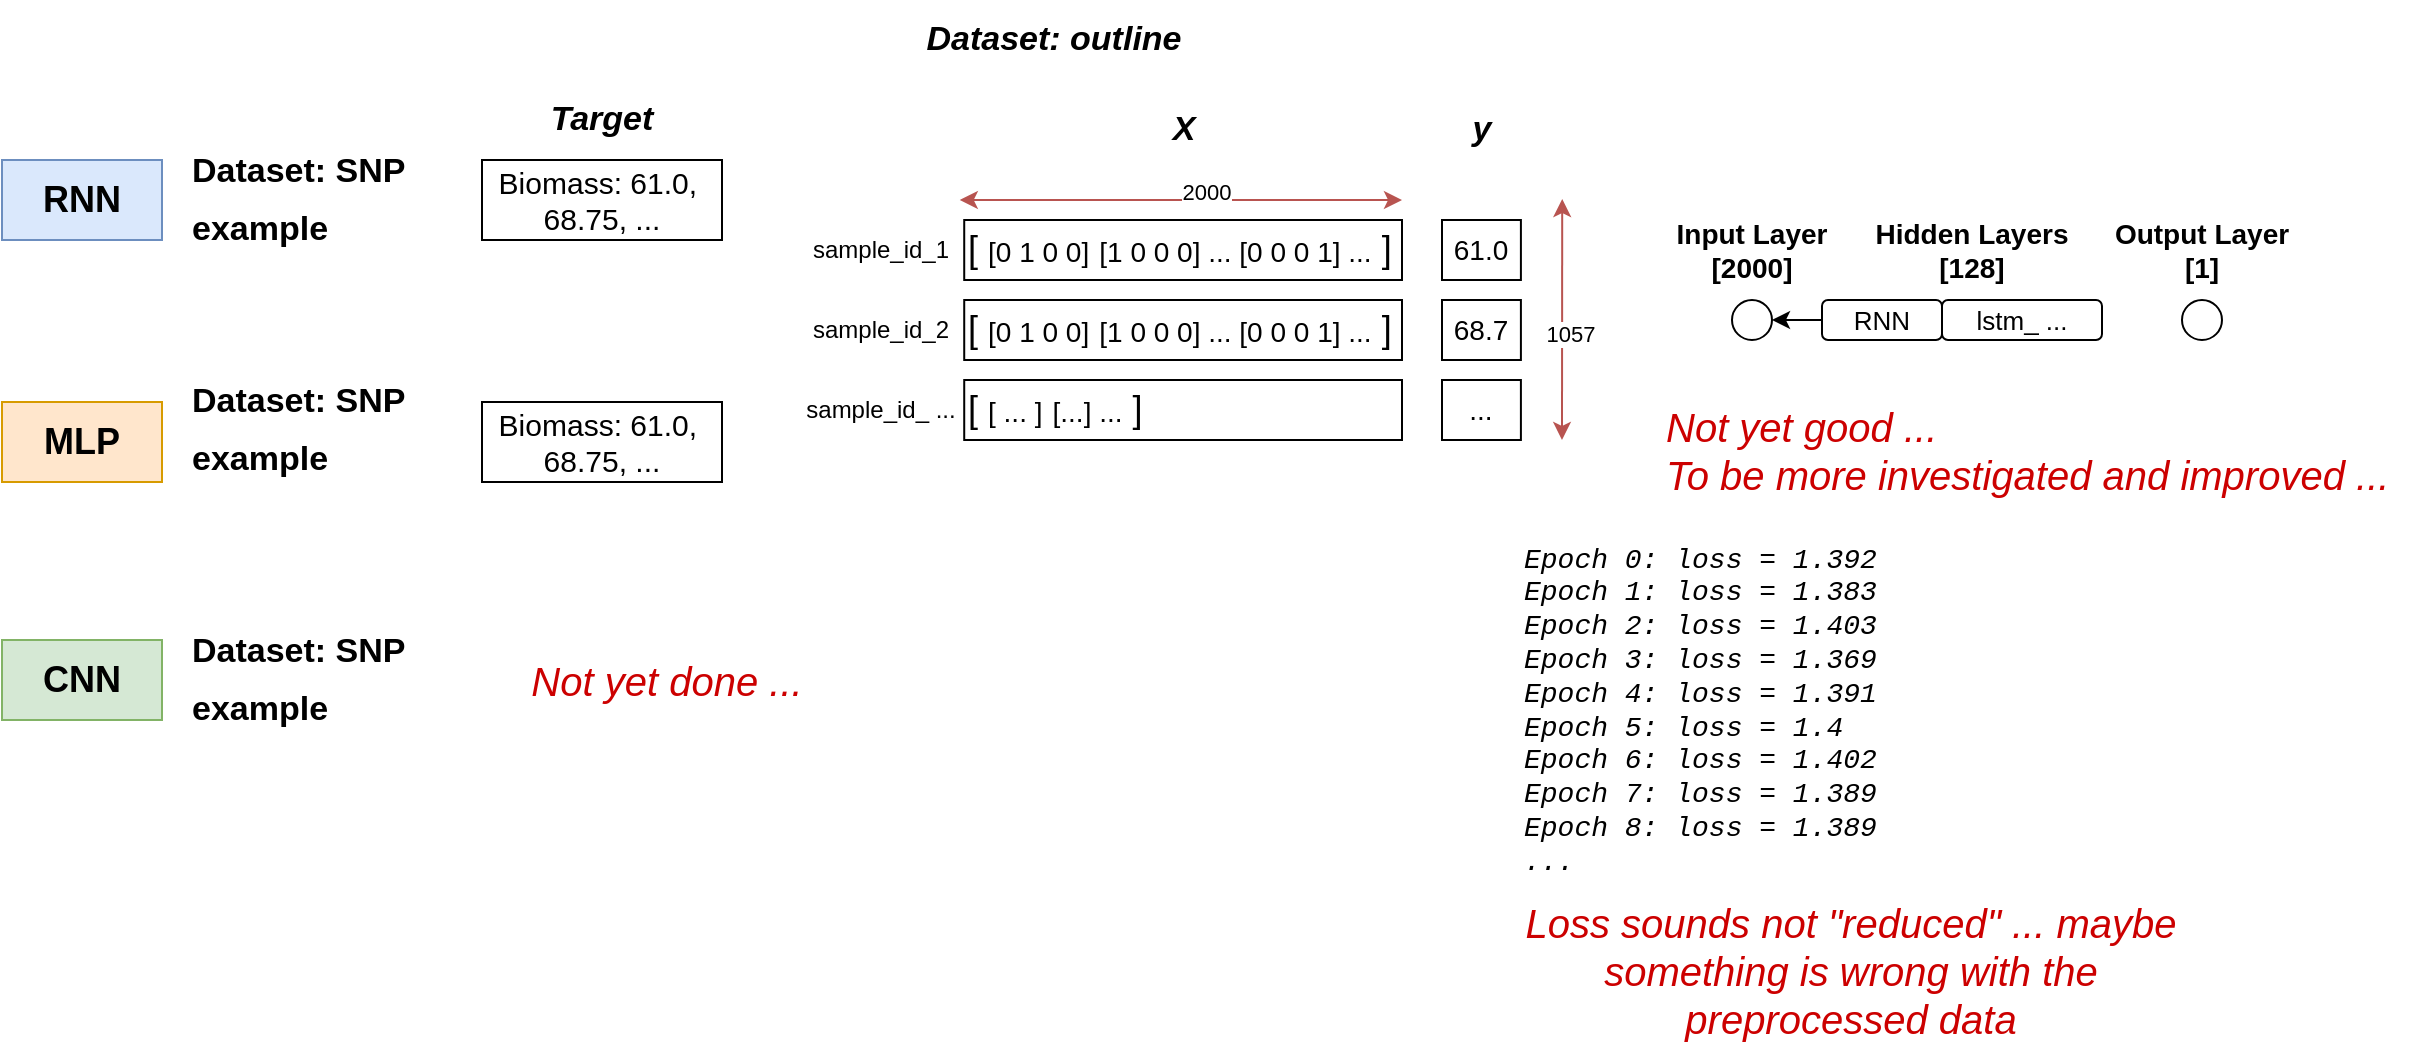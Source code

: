 <mxfile version="21.6.1" type="device">
  <diagram name="Page-1" id="Pg85P4zRKXnsHfGjfudi">
    <mxGraphModel dx="1372" dy="1943" grid="1" gridSize="10" guides="1" tooltips="1" connect="1" arrows="1" fold="1" page="1" pageScale="1" pageWidth="850" pageHeight="1100" math="0" shadow="0">
      <root>
        <mxCell id="0" />
        <mxCell id="1" parent="0" />
        <mxCell id="2sfvVRf8cTNGD4TYgYCf-1" value="RNN" style="rounded=0;whiteSpace=wrap;html=1;fontSize=18;fontStyle=1;fillColor=#dae8fc;strokeColor=#6c8ebf;" parent="1" vertex="1">
          <mxGeometry x="40" y="-640" width="80" height="40" as="geometry" />
        </mxCell>
        <mxCell id="2sfvVRf8cTNGD4TYgYCf-84" value="MLP" style="rounded=0;whiteSpace=wrap;html=1;fontSize=18;fontStyle=1;fillColor=#ffe6cc;strokeColor=#d79b00;" parent="1" vertex="1">
          <mxGeometry x="40" y="-519" width="80" height="40" as="geometry" />
        </mxCell>
        <mxCell id="2sfvVRf8cTNGD4TYgYCf-89" value="&lt;h1&gt;&lt;font style=&quot;font-size: 17px;&quot;&gt;Dataset: SNP example&lt;/font&gt;&lt;/h1&gt;" style="text;html=1;strokeColor=none;fillColor=none;spacing=5;spacingTop=-20;whiteSpace=wrap;overflow=hidden;rounded=0;verticalAlign=middle;" parent="1" vertex="1">
          <mxGeometry x="130" y="-652.5" width="120" height="65" as="geometry" />
        </mxCell>
        <mxCell id="2sfvVRf8cTNGD4TYgYCf-92" value="Target" style="text;html=1;strokeColor=none;fillColor=none;align=center;verticalAlign=middle;whiteSpace=wrap;rounded=0;fontSize=17;fontStyle=3" parent="1" vertex="1">
          <mxGeometry x="300" y="-680" width="80" height="40" as="geometry" />
        </mxCell>
        <mxCell id="2sfvVRf8cTNGD4TYgYCf-93" value="Biomass:&amp;nbsp;61.0,&amp;nbsp;&lt;br&gt;68.75, ..." style="rounded=0;whiteSpace=wrap;html=1;fontSize=15;" parent="1" vertex="1">
          <mxGeometry x="280" y="-640" width="120" height="40" as="geometry" />
        </mxCell>
        <mxCell id="2sfvVRf8cTNGD4TYgYCf-97" value="Input Layer&lt;br&gt;[2000]" style="text;html=1;strokeColor=none;fillColor=none;align=center;verticalAlign=middle;whiteSpace=wrap;rounded=0;fontStyle=1;fontSize=14;" parent="1" vertex="1">
          <mxGeometry x="870" y="-610" width="90" height="30" as="geometry" />
        </mxCell>
        <mxCell id="2sfvVRf8cTNGD4TYgYCf-98" value="Hidden Layers&lt;br&gt;[128]" style="text;html=1;strokeColor=none;fillColor=none;align=center;verticalAlign=middle;whiteSpace=wrap;rounded=0;fontStyle=1;fontSize=14;" parent="1" vertex="1">
          <mxGeometry x="970" y="-610" width="110" height="30" as="geometry" />
        </mxCell>
        <mxCell id="2sfvVRf8cTNGD4TYgYCf-99" value="Output Layer&lt;br&gt;[1]" style="text;html=1;strokeColor=none;fillColor=none;align=center;verticalAlign=middle;whiteSpace=wrap;rounded=0;fontStyle=1;fontSize=14;" parent="1" vertex="1">
          <mxGeometry x="1095" y="-610" width="90" height="30" as="geometry" />
        </mxCell>
        <mxCell id="2sfvVRf8cTNGD4TYgYCf-101" value="" style="ellipse;whiteSpace=wrap;html=1;aspect=fixed;" parent="1" vertex="1">
          <mxGeometry x="905" y="-570" width="20" height="20" as="geometry" />
        </mxCell>
        <mxCell id="2sfvVRf8cTNGD4TYgYCf-104" value="" style="edgeStyle=orthogonalEdgeStyle;rounded=0;orthogonalLoop=1;jettySize=auto;html=1;" parent="1" source="2sfvVRf8cTNGD4TYgYCf-102" target="2sfvVRf8cTNGD4TYgYCf-101" edge="1">
          <mxGeometry relative="1" as="geometry" />
        </mxCell>
        <mxCell id="2sfvVRf8cTNGD4TYgYCf-102" value="&lt;font style=&quot;font-size: 13px;&quot;&gt;RNN&lt;/font&gt;" style="rounded=1;whiteSpace=wrap;html=1;" parent="1" vertex="1">
          <mxGeometry x="950" y="-570" width="60" height="20" as="geometry" />
        </mxCell>
        <mxCell id="2sfvVRf8cTNGD4TYgYCf-103" value="&lt;font style=&quot;font-size: 13px;&quot;&gt;lstm_ ...&lt;/font&gt;" style="rounded=1;whiteSpace=wrap;html=1;fontSize=12;" parent="1" vertex="1">
          <mxGeometry x="1010" y="-570" width="80" height="20" as="geometry" />
        </mxCell>
        <mxCell id="2sfvVRf8cTNGD4TYgYCf-105" value="" style="ellipse;whiteSpace=wrap;html=1;aspect=fixed;" parent="1" vertex="1">
          <mxGeometry x="1130" y="-570" width="20" height="20" as="geometry" />
        </mxCell>
        <mxCell id="W41b2BSTpt1RBGvLtV3H-1" value="Biomass:&amp;nbsp;61.0,&amp;nbsp;&lt;br&gt;68.75, ..." style="rounded=0;whiteSpace=wrap;html=1;fontSize=15;" vertex="1" parent="1">
          <mxGeometry x="280" y="-519" width="120" height="40" as="geometry" />
        </mxCell>
        <mxCell id="W41b2BSTpt1RBGvLtV3H-2" value="&lt;h1&gt;&lt;font style=&quot;font-size: 17px;&quot;&gt;Dataset: SNP example&lt;/font&gt;&lt;/h1&gt;" style="text;html=1;strokeColor=none;fillColor=none;spacing=5;spacingTop=-20;whiteSpace=wrap;overflow=hidden;rounded=0;verticalAlign=middle;" vertex="1" parent="1">
          <mxGeometry x="130" y="-537.5" width="120" height="65" as="geometry" />
        </mxCell>
        <mxCell id="W41b2BSTpt1RBGvLtV3H-3" value="CNN" style="rounded=0;whiteSpace=wrap;html=1;fontSize=18;fontStyle=1;fillColor=#d5e8d4;strokeColor=#82b366;" vertex="1" parent="1">
          <mxGeometry x="40" y="-400" width="80" height="40" as="geometry" />
        </mxCell>
        <mxCell id="W41b2BSTpt1RBGvLtV3H-4" value="&lt;h1&gt;&lt;font style=&quot;font-size: 17px;&quot;&gt;Dataset: SNP example&lt;/font&gt;&lt;/h1&gt;" style="text;html=1;strokeColor=none;fillColor=none;spacing=5;spacingTop=-20;whiteSpace=wrap;overflow=hidden;rounded=0;verticalAlign=middle;" vertex="1" parent="1">
          <mxGeometry x="130" y="-412.5" width="120" height="65" as="geometry" />
        </mxCell>
        <mxCell id="W41b2BSTpt1RBGvLtV3H-6" value="Dataset: outline" style="text;html=1;strokeColor=none;fillColor=none;align=center;verticalAlign=middle;whiteSpace=wrap;rounded=0;fontSize=17;fontStyle=3" vertex="1" parent="1">
          <mxGeometry x="481.11" y="-720" width="170" height="40" as="geometry" />
        </mxCell>
        <mxCell id="W41b2BSTpt1RBGvLtV3H-7" value="&lt;font style=&quot;font-size: 18px;&quot;&gt;[ &lt;/font&gt;&lt;font style=&quot;font-size: 14px;&quot;&gt;[0 1 0 0]&lt;/font&gt;&lt;font style=&quot;font-size: 18px;&quot;&gt; &lt;/font&gt;&lt;font style=&quot;font-size: 14px;&quot;&gt;[1 0 0 0] ... [0 0 0 1] ...&lt;/font&gt;&lt;font style=&quot;font-size: 18px;&quot;&gt; ]&lt;/font&gt;" style="rounded=0;whiteSpace=wrap;html=1;align=left;" vertex="1" parent="1">
          <mxGeometry x="521.11" y="-610" width="218.89" height="30" as="geometry" />
        </mxCell>
        <mxCell id="W41b2BSTpt1RBGvLtV3H-8" value="sample_id_1" style="text;html=1;strokeColor=none;fillColor=none;align=center;verticalAlign=middle;whiteSpace=wrap;rounded=0;" vertex="1" parent="1">
          <mxGeometry x="440" y="-610" width="78.89" height="30" as="geometry" />
        </mxCell>
        <mxCell id="W41b2BSTpt1RBGvLtV3H-11" value="&lt;font style=&quot;font-size: 18px;&quot;&gt;[ &lt;/font&gt;&lt;font style=&quot;font-size: 14px;&quot;&gt;[0 1 0 0]&lt;/font&gt;&lt;font style=&quot;font-size: 18px;&quot;&gt; &lt;/font&gt;&lt;font style=&quot;font-size: 14px;&quot;&gt;[1 0 0 0] ... [0 0 0 1] ...&lt;/font&gt;&lt;font style=&quot;font-size: 18px;&quot;&gt; ]&lt;/font&gt;" style="rounded=0;whiteSpace=wrap;html=1;align=left;" vertex="1" parent="1">
          <mxGeometry x="521.11" y="-570" width="218.89" height="30" as="geometry" />
        </mxCell>
        <mxCell id="W41b2BSTpt1RBGvLtV3H-12" value="sample_id_2" style="text;html=1;strokeColor=none;fillColor=none;align=center;verticalAlign=middle;whiteSpace=wrap;rounded=0;" vertex="1" parent="1">
          <mxGeometry x="440" y="-570" width="78.89" height="30" as="geometry" />
        </mxCell>
        <mxCell id="W41b2BSTpt1RBGvLtV3H-13" value="&lt;font style=&quot;font-size: 18px;&quot;&gt;[ &lt;/font&gt;&lt;font style=&quot;font-size: 14px;&quot;&gt;[ ... ]&lt;/font&gt;&lt;font style=&quot;font-size: 18px;&quot;&gt; &lt;/font&gt;&lt;font style=&quot;font-size: 14px;&quot;&gt;[...] ...&lt;/font&gt;&lt;font style=&quot;font-size: 18px;&quot;&gt; ]&lt;/font&gt;" style="rounded=0;whiteSpace=wrap;html=1;align=left;" vertex="1" parent="1">
          <mxGeometry x="521.11" y="-530" width="218.89" height="30" as="geometry" />
        </mxCell>
        <mxCell id="W41b2BSTpt1RBGvLtV3H-14" value="sample_id_ ..." style="text;html=1;strokeColor=none;fillColor=none;align=center;verticalAlign=middle;whiteSpace=wrap;rounded=0;" vertex="1" parent="1">
          <mxGeometry x="440" y="-530" width="78.89" height="30" as="geometry" />
        </mxCell>
        <mxCell id="W41b2BSTpt1RBGvLtV3H-15" value="X" style="text;html=1;strokeColor=none;fillColor=none;align=center;verticalAlign=middle;whiteSpace=wrap;rounded=0;fontSize=17;fontStyle=3" vertex="1" parent="1">
          <mxGeometry x="590.55" y="-670" width="80" height="30" as="geometry" />
        </mxCell>
        <mxCell id="W41b2BSTpt1RBGvLtV3H-16" value="y" style="text;html=1;strokeColor=none;fillColor=none;align=center;verticalAlign=middle;whiteSpace=wrap;rounded=0;fontSize=17;fontStyle=3" vertex="1" parent="1">
          <mxGeometry x="760" y="-670" width="40" height="30" as="geometry" />
        </mxCell>
        <mxCell id="W41b2BSTpt1RBGvLtV3H-17" value="&lt;font style=&quot;font-size: 14px;&quot;&gt;61.0&lt;/font&gt;" style="rounded=0;whiteSpace=wrap;html=1;align=center;" vertex="1" parent="1">
          <mxGeometry x="760" y="-610" width="39.45" height="30" as="geometry" />
        </mxCell>
        <mxCell id="W41b2BSTpt1RBGvLtV3H-18" value="&lt;font style=&quot;font-size: 14px;&quot;&gt;68.7&lt;/font&gt;" style="rounded=0;whiteSpace=wrap;html=1;align=center;" vertex="1" parent="1">
          <mxGeometry x="760" y="-570" width="39.45" height="30" as="geometry" />
        </mxCell>
        <mxCell id="W41b2BSTpt1RBGvLtV3H-19" value="&lt;font style=&quot;font-size: 14px;&quot;&gt;...&lt;/font&gt;" style="rounded=0;whiteSpace=wrap;html=1;align=center;" vertex="1" parent="1">
          <mxGeometry x="760" y="-530" width="39.45" height="30" as="geometry" />
        </mxCell>
        <mxCell id="W41b2BSTpt1RBGvLtV3H-21" value="" style="endArrow=classic;startArrow=classic;html=1;rounded=0;fillColor=#f8cecc;strokeColor=#b85450;" edge="1" parent="1">
          <mxGeometry width="50" height="50" relative="1" as="geometry">
            <mxPoint x="518.89" y="-620" as="sourcePoint" />
            <mxPoint x="740" y="-620" as="targetPoint" />
          </mxGeometry>
        </mxCell>
        <mxCell id="W41b2BSTpt1RBGvLtV3H-22" value="2000" style="edgeLabel;html=1;align=center;verticalAlign=middle;resizable=0;points=[];" vertex="1" connectable="0" parent="W41b2BSTpt1RBGvLtV3H-21">
          <mxGeometry x="0.114" y="4" relative="1" as="geometry">
            <mxPoint as="offset" />
          </mxGeometry>
        </mxCell>
        <mxCell id="W41b2BSTpt1RBGvLtV3H-23" value="" style="endArrow=classic;startArrow=classic;html=1;rounded=0;fillColor=#f8cecc;strokeColor=#b85450;" edge="1" parent="1">
          <mxGeometry width="50" height="50" relative="1" as="geometry">
            <mxPoint x="820.11" y="-620.5" as="sourcePoint" />
            <mxPoint x="820" y="-500" as="targetPoint" />
          </mxGeometry>
        </mxCell>
        <mxCell id="W41b2BSTpt1RBGvLtV3H-24" value="1057" style="edgeLabel;html=1;align=center;verticalAlign=middle;resizable=0;points=[];" vertex="1" connectable="0" parent="W41b2BSTpt1RBGvLtV3H-23">
          <mxGeometry x="0.114" y="4" relative="1" as="geometry">
            <mxPoint as="offset" />
          </mxGeometry>
        </mxCell>
        <mxCell id="W41b2BSTpt1RBGvLtV3H-25" value="&lt;i style=&quot;font-size: 20px;&quot;&gt;&lt;font style=&quot;font-size: 20px;&quot;&gt;Not yet good ...&lt;br&gt;To be more investigated and improved ...&lt;br&gt;&lt;/font&gt;&lt;/i&gt;" style="text;html=1;strokeColor=none;fillColor=none;align=left;verticalAlign=middle;whiteSpace=wrap;rounded=0;fontSize=20;fontColor=#CC0000;" vertex="1" parent="1">
          <mxGeometry x="870" y="-530" width="375" height="70" as="geometry" />
        </mxCell>
        <mxCell id="W41b2BSTpt1RBGvLtV3H-26" value="&lt;i style=&quot;font-size: 20px;&quot;&gt;&lt;font style=&quot;font-size: 20px;&quot;&gt;Not yet done ...&lt;/font&gt;&lt;/i&gt;" style="text;html=1;strokeColor=none;fillColor=none;align=center;verticalAlign=middle;whiteSpace=wrap;rounded=0;fontSize=20;fontColor=#CC0000;" vertex="1" parent="1">
          <mxGeometry x="280" y="-400" width="185" height="40" as="geometry" />
        </mxCell>
        <mxCell id="W41b2BSTpt1RBGvLtV3H-27" value="&lt;div style=&quot;font-size: 14px;&quot;&gt;&lt;font style=&quot;font-size: 14px;&quot;&gt;Epoch 0: loss = 1.392&lt;/font&gt;&lt;/div&gt;&lt;div style=&quot;font-size: 14px;&quot;&gt;&lt;font style=&quot;font-size: 14px;&quot;&gt;Epoch 1: loss = 1.383&lt;/font&gt;&lt;/div&gt;&lt;div style=&quot;font-size: 14px;&quot;&gt;&lt;font style=&quot;font-size: 14px;&quot;&gt;Epoch 2: loss = 1.403&lt;/font&gt;&lt;/div&gt;&lt;div style=&quot;font-size: 14px;&quot;&gt;&lt;font style=&quot;font-size: 14px;&quot;&gt;Epoch 3: loss = 1.369&lt;/font&gt;&lt;/div&gt;&lt;div style=&quot;font-size: 14px;&quot;&gt;&lt;font style=&quot;font-size: 14px;&quot;&gt;Epoch 4: loss = 1.391&lt;/font&gt;&lt;/div&gt;&lt;div style=&quot;font-size: 14px;&quot;&gt;&lt;font style=&quot;font-size: 14px;&quot;&gt;Epoch 5: loss = 1.4&lt;/font&gt;&lt;/div&gt;&lt;div style=&quot;font-size: 14px;&quot;&gt;&lt;font style=&quot;font-size: 14px;&quot;&gt;Epoch 6: loss = 1.402&lt;/font&gt;&lt;/div&gt;&lt;div style=&quot;font-size: 14px;&quot;&gt;&lt;font style=&quot;font-size: 14px;&quot;&gt;Epoch 7: loss = 1.389&lt;/font&gt;&lt;/div&gt;&lt;div style=&quot;font-size: 14px;&quot;&gt;&lt;font style=&quot;font-size: 14px;&quot;&gt;Epoch 8: loss = 1.389&lt;/font&gt;&lt;/div&gt;&lt;div style=&quot;font-size: 14px;&quot;&gt;&lt;font style=&quot;font-size: 14px;&quot;&gt;...&lt;/font&gt;&lt;/div&gt;" style="text;html=1;strokeColor=none;fillColor=none;align=left;verticalAlign=middle;whiteSpace=wrap;rounded=0;fontStyle=2;fontFamily=Courier New;" vertex="1" parent="1">
          <mxGeometry x="799.45" y="-460" width="330.55" height="190" as="geometry" />
        </mxCell>
        <mxCell id="W41b2BSTpt1RBGvLtV3H-28" value="&lt;i&gt;Loss sounds not &quot;reduced&quot; ... maybe something is wrong with the preprocessed data&lt;/i&gt;" style="text;html=1;strokeColor=none;fillColor=none;align=center;verticalAlign=middle;whiteSpace=wrap;rounded=0;fontSize=20;fontColor=#CC0000;" vertex="1" parent="1">
          <mxGeometry x="799.45" y="-270" width="330.55" height="70" as="geometry" />
        </mxCell>
      </root>
    </mxGraphModel>
  </diagram>
</mxfile>
